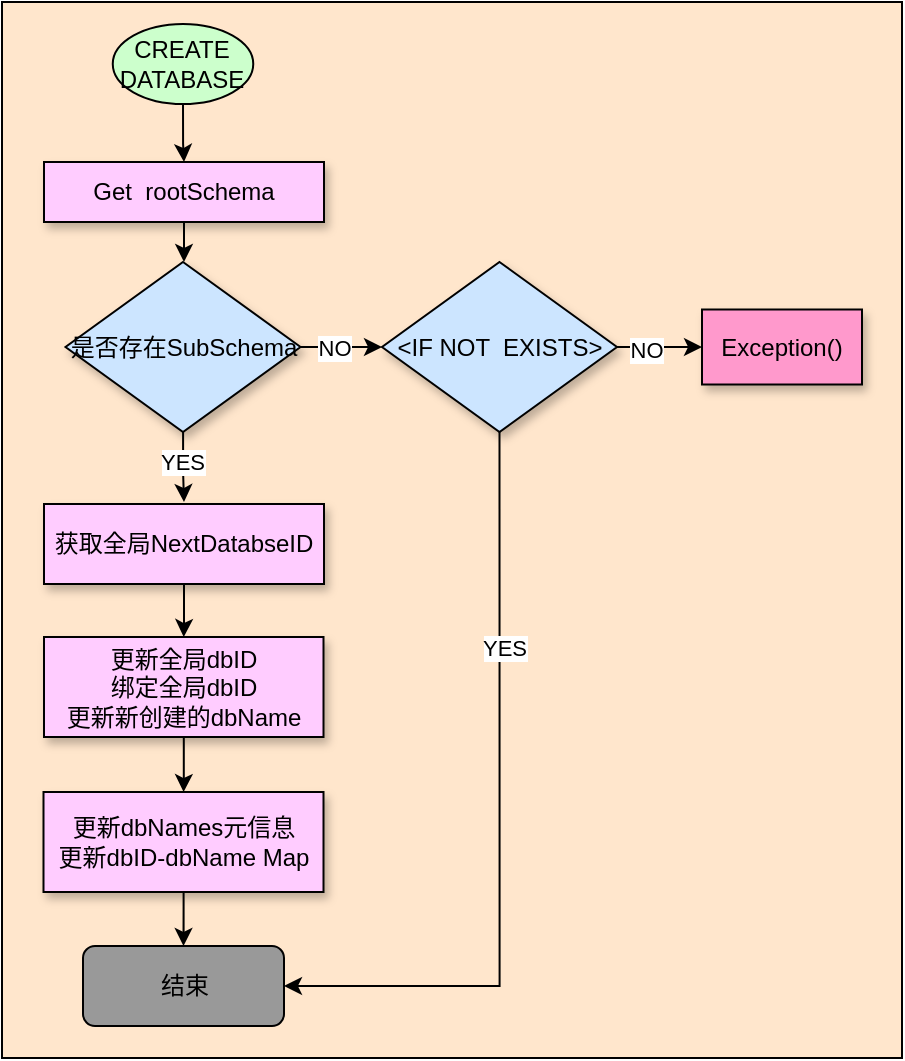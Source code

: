 <mxfile version="17.1.1" type="github">
  <diagram id="J7Ms8tqogRMePtbN5Oq9" name="Page-1">
    <mxGraphModel dx="1097" dy="491" grid="1" gridSize="10" guides="1" tooltips="1" connect="1" arrows="1" fold="1" page="1" pageScale="1" pageWidth="1169" pageHeight="827" math="0" shadow="0">
      <root>
        <mxCell id="0" />
        <mxCell id="1" parent="0" />
        <mxCell id="fIlT44yx9Q6Wjh4T1rCc-1" value="" style="rounded=0;whiteSpace=wrap;html=1;fillColor=#FFE6CC;" parent="1" vertex="1">
          <mxGeometry x="479" y="52" width="450" height="528" as="geometry" />
        </mxCell>
        <mxCell id="fIlT44yx9Q6Wjh4T1rCc-5" value="" style="edgeStyle=orthogonalEdgeStyle;rounded=0;orthogonalLoop=1;jettySize=auto;html=1;" parent="1" source="fIlT44yx9Q6Wjh4T1rCc-3" target="fIlT44yx9Q6Wjh4T1rCc-4" edge="1">
          <mxGeometry relative="1" as="geometry" />
        </mxCell>
        <mxCell id="fIlT44yx9Q6Wjh4T1rCc-3" value="Get&amp;nbsp; rootSchema" style="rounded=0;whiteSpace=wrap;html=1;fillColor=#FFCCFF;shadow=1;" parent="1" vertex="1">
          <mxGeometry x="500" y="132" width="140" height="30" as="geometry" />
        </mxCell>
        <mxCell id="fIlT44yx9Q6Wjh4T1rCc-17" value="" style="edgeStyle=orthogonalEdgeStyle;rounded=0;orthogonalLoop=1;jettySize=auto;html=1;" parent="1" source="fIlT44yx9Q6Wjh4T1rCc-4" target="fIlT44yx9Q6Wjh4T1rCc-16" edge="1">
          <mxGeometry relative="1" as="geometry" />
        </mxCell>
        <mxCell id="fIlT44yx9Q6Wjh4T1rCc-29" value="NO" style="edgeLabel;html=1;align=center;verticalAlign=middle;resizable=0;points=[];" parent="fIlT44yx9Q6Wjh4T1rCc-17" vertex="1" connectable="0">
          <mxGeometry x="0.181" relative="1" as="geometry">
            <mxPoint x="-8" as="offset" />
          </mxGeometry>
        </mxCell>
        <mxCell id="fIlT44yx9Q6Wjh4T1rCc-20" value="" style="edgeStyle=orthogonalEdgeStyle;rounded=0;orthogonalLoop=1;jettySize=auto;html=1;" parent="1" source="fIlT44yx9Q6Wjh4T1rCc-4" edge="1">
          <mxGeometry relative="1" as="geometry">
            <mxPoint x="570" y="302.0" as="targetPoint" />
          </mxGeometry>
        </mxCell>
        <mxCell id="fIlT44yx9Q6Wjh4T1rCc-28" value="YES" style="edgeLabel;html=1;align=center;verticalAlign=middle;resizable=0;points=[];" parent="fIlT44yx9Q6Wjh4T1rCc-20" vertex="1" connectable="0">
          <mxGeometry x="-0.167" y="-1" relative="1" as="geometry">
            <mxPoint as="offset" />
          </mxGeometry>
        </mxCell>
        <mxCell id="fIlT44yx9Q6Wjh4T1rCc-4" value="是否存在SubSchema" style="rhombus;whiteSpace=wrap;html=1;fillColor=#CCE5FF;rounded=0;shadow=1;" parent="1" vertex="1">
          <mxGeometry x="510.75" y="182" width="117.5" height="85" as="geometry" />
        </mxCell>
        <mxCell id="fIlT44yx9Q6Wjh4T1rCc-13" value="" style="edgeStyle=orthogonalEdgeStyle;rounded=0;orthogonalLoop=1;jettySize=auto;html=1;entryX=0.5;entryY=0;entryDx=0;entryDy=0;" parent="1" source="fIlT44yx9Q6Wjh4T1rCc-6" target="fIlT44yx9Q6Wjh4T1rCc-8" edge="1">
          <mxGeometry relative="1" as="geometry" />
        </mxCell>
        <mxCell id="fIlT44yx9Q6Wjh4T1rCc-6" value="获取全局NextDatabseID" style="whiteSpace=wrap;html=1;fillColor=#FFCCFF;rounded=0;shadow=1;" parent="1" vertex="1">
          <mxGeometry x="500" y="303" width="140" height="40" as="geometry" />
        </mxCell>
        <mxCell id="fIlT44yx9Q6Wjh4T1rCc-15" value="" style="edgeStyle=orthogonalEdgeStyle;rounded=0;orthogonalLoop=1;jettySize=auto;html=1;" parent="1" source="fIlT44yx9Q6Wjh4T1rCc-8" target="fIlT44yx9Q6Wjh4T1rCc-9" edge="1">
          <mxGeometry relative="1" as="geometry" />
        </mxCell>
        <mxCell id="fIlT44yx9Q6Wjh4T1rCc-8" value="更新全局dbID&lt;br&gt;绑定全局dbID&lt;br&gt;更新新创建的dbName" style="whiteSpace=wrap;html=1;fillColor=#FFCCFF;rounded=0;shadow=1;" parent="1" vertex="1">
          <mxGeometry x="500" y="369.5" width="139.75" height="50" as="geometry" />
        </mxCell>
        <mxCell id="fIlT44yx9Q6Wjh4T1rCc-21" value="" style="edgeStyle=orthogonalEdgeStyle;rounded=0;orthogonalLoop=1;jettySize=auto;html=1;entryX=0.5;entryY=0;entryDx=0;entryDy=0;" parent="1" source="fIlT44yx9Q6Wjh4T1rCc-9" target="fIlT44yx9Q6Wjh4T1rCc-19" edge="1">
          <mxGeometry relative="1" as="geometry">
            <mxPoint x="569.75" y="549" as="targetPoint" />
          </mxGeometry>
        </mxCell>
        <mxCell id="fIlT44yx9Q6Wjh4T1rCc-9" value="更新dbNames元信息&lt;br&gt;更新dbID-dbName Map" style="whiteSpace=wrap;html=1;fillColor=#FFCCFF;rounded=0;shadow=1;" parent="1" vertex="1">
          <mxGeometry x="499.75" y="447" width="140" height="50" as="geometry" />
        </mxCell>
        <mxCell id="fIlT44yx9Q6Wjh4T1rCc-10" value="Exception()" style="whiteSpace=wrap;html=1;fillColor=#FF99CC;rounded=0;shadow=1;" parent="1" vertex="1">
          <mxGeometry x="829" y="205.75" width="80" height="37.5" as="geometry" />
        </mxCell>
        <mxCell id="fIlT44yx9Q6Wjh4T1rCc-18" value="" style="edgeStyle=orthogonalEdgeStyle;rounded=0;orthogonalLoop=1;jettySize=auto;html=1;" parent="1" source="fIlT44yx9Q6Wjh4T1rCc-16" target="fIlT44yx9Q6Wjh4T1rCc-10" edge="1">
          <mxGeometry relative="1" as="geometry" />
        </mxCell>
        <mxCell id="fIlT44yx9Q6Wjh4T1rCc-31" value="NO" style="edgeLabel;html=1;align=center;verticalAlign=middle;resizable=0;points=[];" parent="fIlT44yx9Q6Wjh4T1rCc-18" vertex="1" connectable="0">
          <mxGeometry x="-0.321" relative="1" as="geometry">
            <mxPoint y="1" as="offset" />
          </mxGeometry>
        </mxCell>
        <mxCell id="fIlT44yx9Q6Wjh4T1rCc-16" value="&amp;lt;IF NOT &lt;span style=&quot;white-space: pre&quot;&gt; &lt;/span&gt;EXISTS&amp;gt;" style="rhombus;whiteSpace=wrap;html=1;fillColor=#CCE5FF;rounded=0;shadow=1;" parent="1" vertex="1">
          <mxGeometry x="669" y="182" width="117.5" height="85" as="geometry" />
        </mxCell>
        <mxCell id="fIlT44yx9Q6Wjh4T1rCc-19" value="结束" style="rounded=1;whiteSpace=wrap;html=1;fillColor=#999999;" parent="1" vertex="1">
          <mxGeometry x="519.5" y="524" width="100.5" height="40" as="geometry" />
        </mxCell>
        <mxCell id="fIlT44yx9Q6Wjh4T1rCc-24" value="" style="edgeStyle=orthogonalEdgeStyle;rounded=0;orthogonalLoop=1;jettySize=auto;html=1;" parent="1" source="fIlT44yx9Q6Wjh4T1rCc-22" target="fIlT44yx9Q6Wjh4T1rCc-3" edge="1">
          <mxGeometry relative="1" as="geometry">
            <mxPoint x="570" y="130" as="targetPoint" />
          </mxGeometry>
        </mxCell>
        <mxCell id="fIlT44yx9Q6Wjh4T1rCc-22" value="CREATE DATABASE" style="ellipse;whiteSpace=wrap;html=1;fillColor=#CCFFCC;" parent="1" vertex="1">
          <mxGeometry x="534.38" y="63" width="70.25" height="40" as="geometry" />
        </mxCell>
        <mxCell id="fIlT44yx9Q6Wjh4T1rCc-25" value="" style="edgeStyle=orthogonalEdgeStyle;rounded=0;orthogonalLoop=1;jettySize=auto;html=1;fontSize=6;exitX=0.5;exitY=1;exitDx=0;exitDy=0;entryX=1;entryY=0.5;entryDx=0;entryDy=0;" parent="1" source="fIlT44yx9Q6Wjh4T1rCc-16" target="fIlT44yx9Q6Wjh4T1rCc-19" edge="1">
          <mxGeometry relative="1" as="geometry">
            <mxPoint x="625" y="466" as="sourcePoint" />
            <mxPoint x="434.0" y="557" as="targetPoint" />
          </mxGeometry>
        </mxCell>
        <mxCell id="fIlT44yx9Q6Wjh4T1rCc-30" value="YES" style="edgeLabel;html=1;align=center;verticalAlign=middle;resizable=0;points=[];" parent="fIlT44yx9Q6Wjh4T1rCc-25" vertex="1" connectable="0">
          <mxGeometry x="-0.383" y="2" relative="1" as="geometry">
            <mxPoint y="-11" as="offset" />
          </mxGeometry>
        </mxCell>
      </root>
    </mxGraphModel>
  </diagram>
</mxfile>
